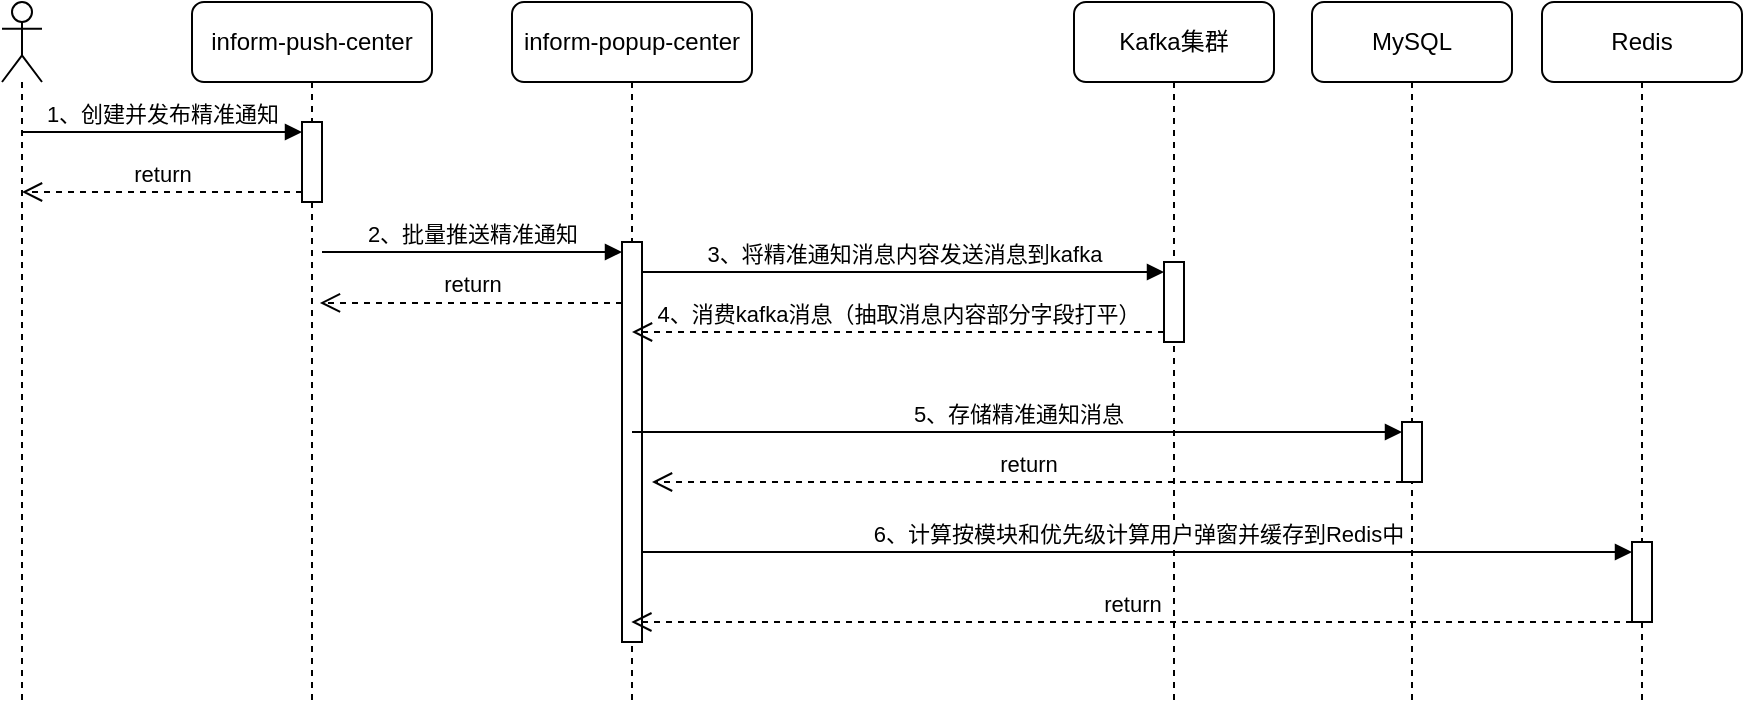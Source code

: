 <mxfile version="24.2.5" type="github">
  <diagram name="第 1 页" id="cdaN61lyTPZYb268lMRc">
    <mxGraphModel dx="2226" dy="1159" grid="0" gridSize="10" guides="1" tooltips="1" connect="1" arrows="1" fold="1" page="0" pageScale="1" pageWidth="827" pageHeight="1169" math="0" shadow="0">
      <root>
        <mxCell id="0" />
        <mxCell id="1" parent="0" />
        <mxCell id="aUPh2Q7bKIpOKddlwDB3-1" value="inform-push-center" style="shape=umlLifeline;whiteSpace=wrap;html=1;container=1;dropTarget=0;collapsible=0;recursiveResize=0;outlineConnect=0;portConstraint=eastwest;newEdgeStyle={&quot;curved&quot;:0,&quot;rounded&quot;:0};rounded=1;points=[[0,0,0,0,5],[0,1,0,0,-5],[1,0,0,0,5],[1,1,0,0,-5]];perimeter=rectanglePerimeter;targetShapes=umlLifeline;participant=label;" parent="1" vertex="1">
          <mxGeometry x="-375" y="-90" width="120" height="350" as="geometry" />
        </mxCell>
        <mxCell id="aUPh2Q7bKIpOKddlwDB3-3" value="" style="html=1;points=[[0,0,0,0,5],[0,1,0,0,-5],[1,0,0,0,5],[1,1,0,0,-5]];perimeter=orthogonalPerimeter;outlineConnect=0;targetShapes=umlLifeline;portConstraint=eastwest;newEdgeStyle={&quot;curved&quot;:0,&quot;rounded&quot;:0};" parent="aUPh2Q7bKIpOKddlwDB3-1" vertex="1">
          <mxGeometry x="55" y="60" width="10" height="40" as="geometry" />
        </mxCell>
        <mxCell id="aUPh2Q7bKIpOKddlwDB3-2" value="" style="shape=umlLifeline;perimeter=lifelinePerimeter;whiteSpace=wrap;html=1;container=1;dropTarget=0;collapsible=0;recursiveResize=0;outlineConnect=0;portConstraint=eastwest;newEdgeStyle={&quot;curved&quot;:0,&quot;rounded&quot;:0};participant=umlActor;" parent="1" vertex="1">
          <mxGeometry x="-470" y="-90" width="20" height="350" as="geometry" />
        </mxCell>
        <mxCell id="aUPh2Q7bKIpOKddlwDB3-4" value="1、创建并发布精准通知" style="html=1;verticalAlign=bottom;endArrow=block;curved=0;rounded=0;entryX=0;entryY=0;entryDx=0;entryDy=5;" parent="1" source="aUPh2Q7bKIpOKddlwDB3-2" target="aUPh2Q7bKIpOKddlwDB3-3" edge="1">
          <mxGeometry relative="1" as="geometry">
            <mxPoint x="-441" y="-25" as="sourcePoint" />
          </mxGeometry>
        </mxCell>
        <mxCell id="aUPh2Q7bKIpOKddlwDB3-5" value="return" style="html=1;verticalAlign=bottom;endArrow=open;dashed=1;endSize=8;curved=0;rounded=0;exitX=0;exitY=1;exitDx=0;exitDy=-5;" parent="1" source="aUPh2Q7bKIpOKddlwDB3-3" target="aUPh2Q7bKIpOKddlwDB3-2" edge="1">
          <mxGeometry relative="1" as="geometry">
            <mxPoint x="-441" y="45" as="targetPoint" />
          </mxGeometry>
        </mxCell>
        <mxCell id="aUPh2Q7bKIpOKddlwDB3-6" value="inform-popup-center" style="shape=umlLifeline;perimeter=lifelinePerimeter;whiteSpace=wrap;html=1;container=1;dropTarget=0;collapsible=0;recursiveResize=0;outlineConnect=0;portConstraint=eastwest;newEdgeStyle={&quot;curved&quot;:0,&quot;rounded&quot;:0};rounded=1;" parent="1" vertex="1">
          <mxGeometry x="-215" y="-90" width="120" height="350" as="geometry" />
        </mxCell>
        <mxCell id="aUPh2Q7bKIpOKddlwDB3-7" value="" style="html=1;points=[[0,0,0,0,5],[0,1,0,0,-5],[1,0,0,0,5],[1,1,0,0,-5]];perimeter=orthogonalPerimeter;outlineConnect=0;targetShapes=umlLifeline;portConstraint=eastwest;newEdgeStyle={&quot;curved&quot;:0,&quot;rounded&quot;:0};" parent="aUPh2Q7bKIpOKddlwDB3-6" vertex="1">
          <mxGeometry x="55" y="120" width="10" height="200" as="geometry" />
        </mxCell>
        <mxCell id="aUPh2Q7bKIpOKddlwDB3-8" value="2、批量推送精准通知" style="html=1;verticalAlign=bottom;endArrow=block;curved=0;rounded=0;entryX=0;entryY=0;entryDx=0;entryDy=5;" parent="1" target="aUPh2Q7bKIpOKddlwDB3-7" edge="1">
          <mxGeometry relative="1" as="geometry">
            <mxPoint x="-310" y="35" as="sourcePoint" />
          </mxGeometry>
        </mxCell>
        <mxCell id="aUPh2Q7bKIpOKddlwDB3-9" value="return" style="html=1;verticalAlign=bottom;endArrow=open;dashed=1;endSize=8;curved=0;rounded=0;entryX=0.533;entryY=0.803;entryDx=0;entryDy=0;entryPerimeter=0;" parent="1" source="aUPh2Q7bKIpOKddlwDB3-7" edge="1">
          <mxGeometry relative="1" as="geometry">
            <mxPoint x="-311.04" y="60.45" as="targetPoint" />
            <mxPoint x="-125" y="59.55" as="sourcePoint" />
          </mxGeometry>
        </mxCell>
        <mxCell id="aUPh2Q7bKIpOKddlwDB3-11" value="Kafka集群" style="shape=umlLifeline;perimeter=lifelinePerimeter;whiteSpace=wrap;html=1;container=1;dropTarget=0;collapsible=0;recursiveResize=0;outlineConnect=0;portConstraint=eastwest;newEdgeStyle={&quot;curved&quot;:0,&quot;rounded&quot;:0};rounded=1;" parent="1" vertex="1">
          <mxGeometry x="66" y="-90" width="100" height="350" as="geometry" />
        </mxCell>
        <mxCell id="aUPh2Q7bKIpOKddlwDB3-12" value="" style="html=1;points=[[0,0,0,0,5],[0,1,0,0,-5],[1,0,0,0,5],[1,1,0,0,-5]];perimeter=orthogonalPerimeter;outlineConnect=0;targetShapes=umlLifeline;portConstraint=eastwest;newEdgeStyle={&quot;curved&quot;:0,&quot;rounded&quot;:0};" parent="aUPh2Q7bKIpOKddlwDB3-11" vertex="1">
          <mxGeometry x="45" y="130" width="10" height="40" as="geometry" />
        </mxCell>
        <mxCell id="aUPh2Q7bKIpOKddlwDB3-13" value="3、将精准通知消息内容发送消息到kafka" style="html=1;verticalAlign=bottom;endArrow=block;curved=0;rounded=0;entryX=0;entryY=0;entryDx=0;entryDy=5;" parent="1" source="aUPh2Q7bKIpOKddlwDB3-7" target="aUPh2Q7bKIpOKddlwDB3-12" edge="1">
          <mxGeometry relative="1" as="geometry">
            <mxPoint x="-135" y="65" as="sourcePoint" />
            <mxPoint as="offset" />
          </mxGeometry>
        </mxCell>
        <mxCell id="aUPh2Q7bKIpOKddlwDB3-14" value="4、消费kafka消息（抽取消息内容部分字段打平）" style="html=1;verticalAlign=bottom;endArrow=open;dashed=1;endSize=8;curved=0;rounded=0;exitX=0;exitY=1;exitDx=0;exitDy=-5;" parent="1" source="aUPh2Q7bKIpOKddlwDB3-12" target="aUPh2Q7bKIpOKddlwDB3-6" edge="1">
          <mxGeometry x="0.001" relative="1" as="geometry">
            <mxPoint x="-135" y="135" as="targetPoint" />
            <mxPoint as="offset" />
          </mxGeometry>
        </mxCell>
        <mxCell id="aUPh2Q7bKIpOKddlwDB3-15" value="MySQL" style="shape=umlLifeline;perimeter=lifelinePerimeter;whiteSpace=wrap;html=1;container=1;dropTarget=0;collapsible=0;recursiveResize=0;outlineConnect=0;portConstraint=eastwest;newEdgeStyle={&quot;curved&quot;:0,&quot;rounded&quot;:0};rounded=1;" parent="1" vertex="1">
          <mxGeometry x="185" y="-90" width="100" height="350" as="geometry" />
        </mxCell>
        <mxCell id="aUPh2Q7bKIpOKddlwDB3-16" value="" style="html=1;points=[[0,0,0,0,5],[0,1,0,0,-5],[1,0,0,0,5],[1,1,0,0,-5]];perimeter=orthogonalPerimeter;outlineConnect=0;targetShapes=umlLifeline;portConstraint=eastwest;newEdgeStyle={&quot;curved&quot;:0,&quot;rounded&quot;:0};" parent="aUPh2Q7bKIpOKddlwDB3-15" vertex="1">
          <mxGeometry x="45" y="210" width="10" height="30" as="geometry" />
        </mxCell>
        <mxCell id="aUPh2Q7bKIpOKddlwDB3-17" value="5、存储精准通知消息" style="html=1;verticalAlign=bottom;endArrow=block;curved=0;rounded=0;entryX=0;entryY=0;entryDx=0;entryDy=5;" parent="1" target="aUPh2Q7bKIpOKddlwDB3-16" edge="1">
          <mxGeometry relative="1" as="geometry">
            <mxPoint x="-155" y="125" as="sourcePoint" />
          </mxGeometry>
        </mxCell>
        <mxCell id="aUPh2Q7bKIpOKddlwDB3-18" value="return" style="html=1;verticalAlign=bottom;endArrow=open;dashed=1;endSize=8;curved=0;rounded=0;" parent="1" edge="1">
          <mxGeometry relative="1" as="geometry">
            <mxPoint x="-145" y="150" as="targetPoint" />
            <mxPoint x="230" y="150" as="sourcePoint" />
          </mxGeometry>
        </mxCell>
        <mxCell id="aUPh2Q7bKIpOKddlwDB3-19" value="Redis" style="shape=umlLifeline;perimeter=lifelinePerimeter;whiteSpace=wrap;html=1;container=1;dropTarget=0;collapsible=0;recursiveResize=0;outlineConnect=0;portConstraint=eastwest;newEdgeStyle={&quot;curved&quot;:0,&quot;rounded&quot;:0};rounded=1;" parent="1" vertex="1">
          <mxGeometry x="300" y="-90" width="100" height="350" as="geometry" />
        </mxCell>
        <mxCell id="aUPh2Q7bKIpOKddlwDB3-20" value="" style="html=1;points=[[0,0,0,0,5],[0,1,0,0,-5],[1,0,0,0,5],[1,1,0,0,-5]];perimeter=orthogonalPerimeter;outlineConnect=0;targetShapes=umlLifeline;portConstraint=eastwest;newEdgeStyle={&quot;curved&quot;:0,&quot;rounded&quot;:0};" parent="aUPh2Q7bKIpOKddlwDB3-19" vertex="1">
          <mxGeometry x="45" y="270" width="10" height="40" as="geometry" />
        </mxCell>
        <mxCell id="aUPh2Q7bKIpOKddlwDB3-21" value="6、计算按模块和优先级计算用户弹窗并缓存到Redis中" style="html=1;verticalAlign=bottom;endArrow=block;curved=0;rounded=0;entryX=0;entryY=0;entryDx=0;entryDy=5;" parent="1" target="aUPh2Q7bKIpOKddlwDB3-20" edge="1">
          <mxGeometry relative="1" as="geometry">
            <mxPoint x="-150" y="185" as="sourcePoint" />
          </mxGeometry>
        </mxCell>
        <mxCell id="aUPh2Q7bKIpOKddlwDB3-22" value="return" style="html=1;verticalAlign=bottom;endArrow=open;dashed=1;endSize=8;curved=0;rounded=0;" parent="1" edge="1">
          <mxGeometry relative="1" as="geometry">
            <mxPoint x="-155.333" y="220" as="targetPoint" />
            <mxPoint x="345" y="220" as="sourcePoint" />
          </mxGeometry>
        </mxCell>
      </root>
    </mxGraphModel>
  </diagram>
</mxfile>
